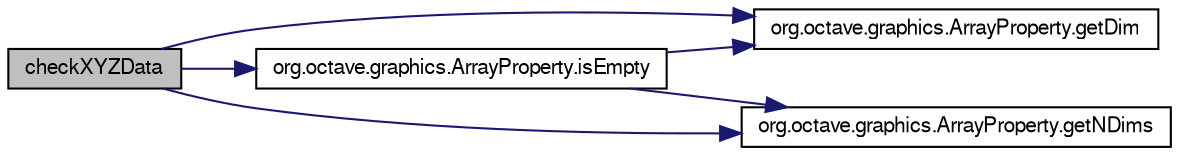 digraph G
{
  edge [fontname="FreeSans",fontsize="10",labelfontname="FreeSans",labelfontsize="10"];
  node [fontname="FreeSans",fontsize="10",shape=record];
  rankdir="LR";
  Node1 [label="checkXYZData",height=0.2,width=0.4,color="black", fillcolor="grey75", style="filled" fontcolor="black"];
  Node1 -> Node2 [color="midnightblue",fontsize="10",style="solid",fontname="FreeSans"];
  Node2 [label="org.octave.graphics.ArrayProperty.getDim",height=0.2,width=0.4,color="black", fillcolor="white", style="filled",URL="$classorg_1_1octave_1_1graphics_1_1_array_property.html#a522d7da6fd970e0d4eef284f95c74354"];
  Node1 -> Node3 [color="midnightblue",fontsize="10",style="solid",fontname="FreeSans"];
  Node3 [label="org.octave.graphics.ArrayProperty.getNDims",height=0.2,width=0.4,color="black", fillcolor="white", style="filled",URL="$classorg_1_1octave_1_1graphics_1_1_array_property.html#acd41964f2cc1fbbb7e7a69c0ad550d71"];
  Node1 -> Node4 [color="midnightblue",fontsize="10",style="solid",fontname="FreeSans"];
  Node4 [label="org.octave.graphics.ArrayProperty.isEmpty",height=0.2,width=0.4,color="black", fillcolor="white", style="filled",URL="$classorg_1_1octave_1_1graphics_1_1_array_property.html#aa71d41fd3d95c354d4d5e922c6c21210"];
  Node4 -> Node2 [color="midnightblue",fontsize="10",style="solid",fontname="FreeSans"];
  Node4 -> Node3 [color="midnightblue",fontsize="10",style="solid",fontname="FreeSans"];
}
